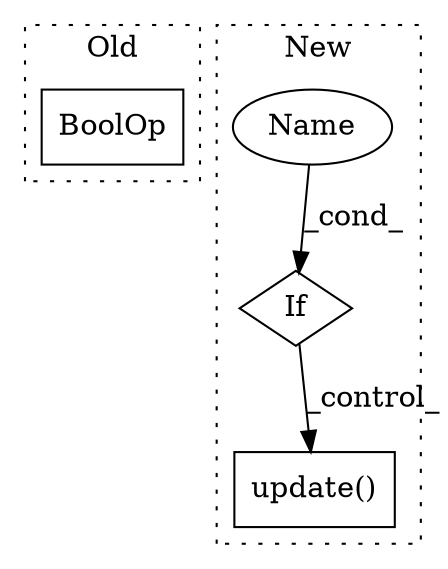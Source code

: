 digraph G {
subgraph cluster0 {
1 [label="BoolOp" a="72" s="4805" l="37" shape="box"];
label = "Old";
style="dotted";
}
subgraph cluster1 {
2 [label="update()" a="75" s="4955,4992" l="20,1" shape="box"];
3 [label="If" a="96" s="4921" l="3" shape="diamond"];
4 [label="Name" a="87" s="4924" l="17" shape="ellipse"];
label = "New";
style="dotted";
}
3 -> 2 [label="_control_"];
4 -> 3 [label="_cond_"];
}
